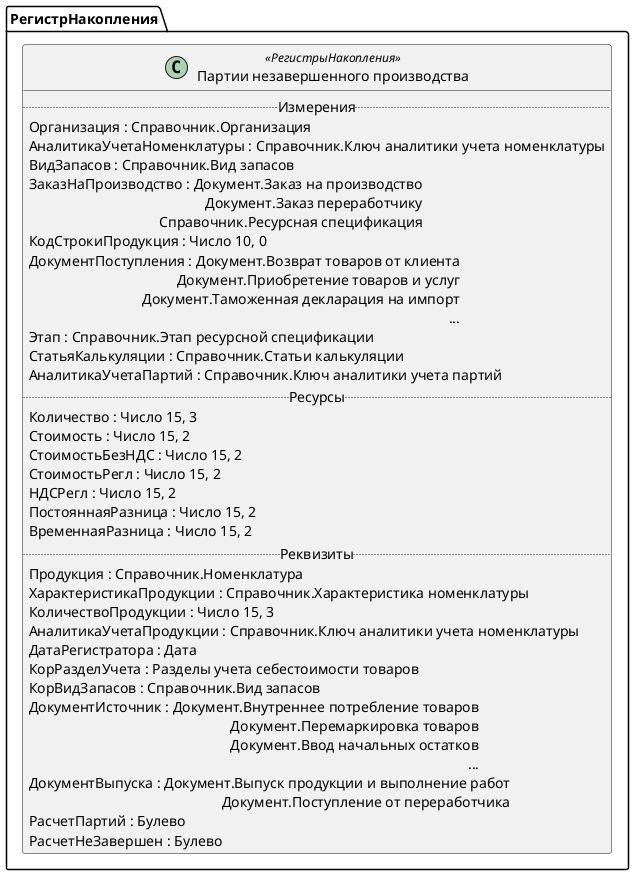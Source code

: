 ﻿@startuml ПартииНезавершенногоПроизводства
'!include templates.wsd
'..\include templates.wsd
class РегистрНакопления.ПартииНезавершенногоПроизводства as "Партии незавершенного производства" <<РегистрыНакопления>>
{
..Измерения..
Организация : Справочник.Организация
АналитикаУчетаНоменклатуры : Справочник.Ключ аналитики учета номенклатуры
ВидЗапасов : Справочник.Вид запасов
ЗаказНаПроизводство : Документ.Заказ на производство\rДокумент.Заказ переработчику\rСправочник.Ресурсная спецификация
КодСтрокиПродукция : Число 10, 0
ДокументПоступления : Документ.Возврат товаров от клиента\rДокумент.Приобретение товаров и услуг\rДокумент.Таможенная декларация на импорт\r...
Этап : Справочник.Этап ресурсной спецификации
СтатьяКалькуляции : Справочник.Статьи калькуляции
АналитикаУчетаПартий : Справочник.Ключ аналитики учета партий
..Ресурсы..
Количество : Число 15, 3
Стоимость : Число 15, 2
СтоимостьБезНДС : Число 15, 2
СтоимостьРегл : Число 15, 2
НДСРегл : Число 15, 2
ПостояннаяРазница : Число 15, 2
ВременнаяРазница : Число 15, 2
..Реквизиты..
Продукция : Справочник.Номенклатура
ХарактеристикаПродукции : Справочник.Характеристика номенклатуры
КоличествоПродукции : Число 15, 3
АналитикаУчетаПродукции : Справочник.Ключ аналитики учета номенклатуры
ДатаРегистратора : Дата
КорРазделУчета : Разделы учета себестоимости товаров
КорВидЗапасов : Справочник.Вид запасов
ДокументИсточник : Документ.Внутреннее потребление товаров\rДокумент.Перемаркировка товаров\rДокумент.Ввод начальных остатков\r...
ДокументВыпуска : Документ.Выпуск продукции и выполнение работ\rДокумент.Поступление от переработчика
РасчетПартий : Булево
РасчетНеЗавершен : Булево
}
@enduml
